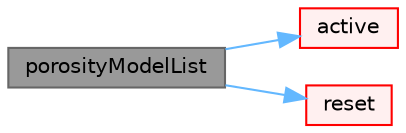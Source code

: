 digraph "porosityModelList"
{
 // LATEX_PDF_SIZE
  bgcolor="transparent";
  edge [fontname=Helvetica,fontsize=10,labelfontname=Helvetica,labelfontsize=10];
  node [fontname=Helvetica,fontsize=10,shape=box,height=0.2,width=0.4];
  rankdir="LR";
  Node1 [id="Node000001",label="porosityModelList",height=0.2,width=0.4,color="gray40", fillcolor="grey60", style="filled", fontcolor="black",tooltip=" "];
  Node1 -> Node2 [id="edge1_Node000001_Node000002",color="steelblue1",style="solid",tooltip=" "];
  Node2 [id="Node000002",label="active",height=0.2,width=0.4,color="red", fillcolor="#FFF0F0", style="filled",URL="$classFoam_1_1porosityModelList.html#af80f65a3336217f650f72986e302c3df",tooltip=" "];
  Node1 -> Node7 [id="edge2_Node000001_Node000007",color="steelblue1",style="solid",tooltip=" "];
  Node7 [id="Node000007",label="reset",height=0.2,width=0.4,color="red", fillcolor="#FFF0F0", style="filled",URL="$classFoam_1_1porosityModelList.html#a08d5e47664d164c806dc4d18a7d139aa",tooltip=" "];
}
